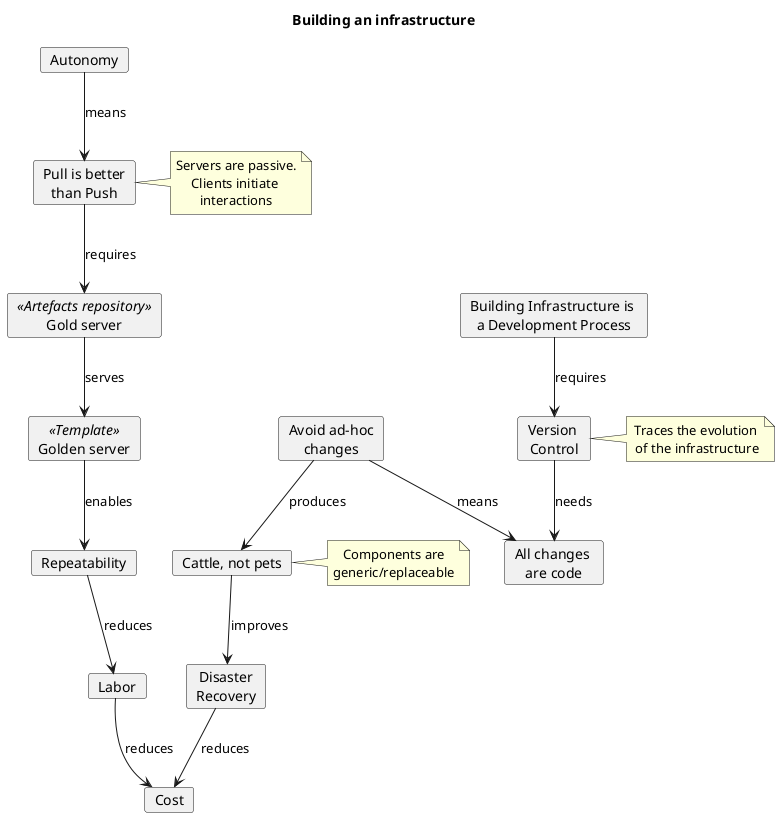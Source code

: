 @startuml

title Building an infrastructure

'left to right direction
skinparam defaultTextAlignment center

card "All changes \nare code" as code
card "Avoid ad-hoc\nchanges" as adhoc
card "Autonomy" as autonomy
card "Building Infrastructure is \na Development Process" as dev
card "Cattle, not pets" as cattle
note right: Components are\ngeneric/replaceable
card "Cost" as cost
card "Disaster\nRecovery" as dr
card "Gold server" <<Artefacts repository>> as artefacts
card "Golden server" <<Template>> as golden
card "Labor" as labor
card "Pull is better\nthan Push" as pull
note right: Servers are passive.\nClients initiate \ninteractions
card "Repeatability" as repeat
card "Version \nControl" as vc
note right: Traces the evolution\n of the infrastructure


artefacts --> golden: serves
adhoc --> cattle: produces
adhoc --> code: means
cattle --> dr: improves
dr --> cost: reduces
dev --> vc: requires
golden --> repeat: enables
labor --> cost: reduces
autonomy --> pull: means
pull --> artefacts: requires
repeat --> labor: reduces
vc --> code: needs

@enduml

